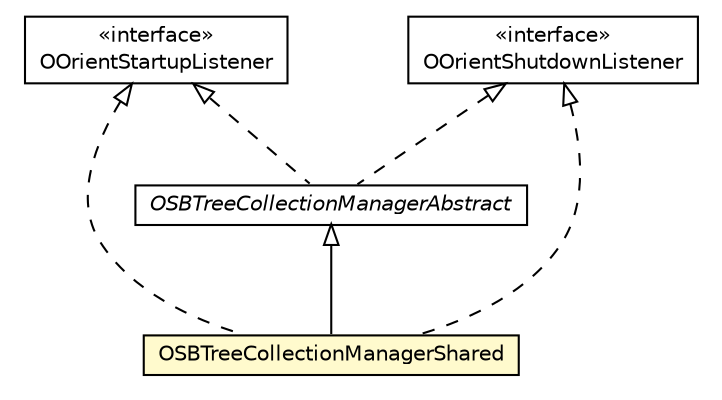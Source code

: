 #!/usr/local/bin/dot
#
# Class diagram 
# Generated by UMLGraph version R5_6-24-gf6e263 (http://www.umlgraph.org/)
#

digraph G {
	edge [fontname="Helvetica",fontsize=10,labelfontname="Helvetica",labelfontsize=10];
	node [fontname="Helvetica",fontsize=10,shape=plaintext];
	nodesep=0.25;
	ranksep=0.5;
	// com.orientechnologies.orient.core.OOrientStartupListener
	c5973148 [label=<<table title="com.orientechnologies.orient.core.OOrientStartupListener" border="0" cellborder="1" cellspacing="0" cellpadding="2" port="p" href="../../../OOrientStartupListener.html">
		<tr><td><table border="0" cellspacing="0" cellpadding="1">
<tr><td align="center" balign="center"> &#171;interface&#187; </td></tr>
<tr><td align="center" balign="center"> OOrientStartupListener </td></tr>
		</table></td></tr>
		</table>>, URL="../../../OOrientStartupListener.html", fontname="Helvetica", fontcolor="black", fontsize=10.0];
	// com.orientechnologies.orient.core.OOrientShutdownListener
	c5973157 [label=<<table title="com.orientechnologies.orient.core.OOrientShutdownListener" border="0" cellborder="1" cellspacing="0" cellpadding="2" port="p" href="../../../OOrientShutdownListener.html">
		<tr><td><table border="0" cellspacing="0" cellpadding="1">
<tr><td align="center" balign="center"> &#171;interface&#187; </td></tr>
<tr><td align="center" balign="center"> OOrientShutdownListener </td></tr>
		</table></td></tr>
		</table>>, URL="../../../OOrientShutdownListener.html", fontname="Helvetica", fontcolor="black", fontsize=10.0];
	// com.orientechnologies.orient.core.storage.ridbag.sbtree.OSBTreeCollectionManagerAbstract
	c5974427 [label=<<table title="com.orientechnologies.orient.core.storage.ridbag.sbtree.OSBTreeCollectionManagerAbstract" border="0" cellborder="1" cellspacing="0" cellpadding="2" port="p" href="./OSBTreeCollectionManagerAbstract.html">
		<tr><td><table border="0" cellspacing="0" cellpadding="1">
<tr><td align="center" balign="center"><font face="Helvetica-Oblique"> OSBTreeCollectionManagerAbstract </font></td></tr>
		</table></td></tr>
		</table>>, URL="./OSBTreeCollectionManagerAbstract.html", fontname="Helvetica", fontcolor="black", fontsize=10.0];
	// com.orientechnologies.orient.core.storage.ridbag.sbtree.OSBTreeCollectionManagerShared
	c5974430 [label=<<table title="com.orientechnologies.orient.core.storage.ridbag.sbtree.OSBTreeCollectionManagerShared" border="0" cellborder="1" cellspacing="0" cellpadding="2" port="p" bgcolor="lemonChiffon" href="./OSBTreeCollectionManagerShared.html">
		<tr><td><table border="0" cellspacing="0" cellpadding="1">
<tr><td align="center" balign="center"> OSBTreeCollectionManagerShared </td></tr>
		</table></td></tr>
		</table>>, URL="./OSBTreeCollectionManagerShared.html", fontname="Helvetica", fontcolor="black", fontsize=10.0];
	//com.orientechnologies.orient.core.storage.ridbag.sbtree.OSBTreeCollectionManagerAbstract implements com.orientechnologies.orient.core.OOrientStartupListener
	c5973148:p -> c5974427:p [dir=back,arrowtail=empty,style=dashed];
	//com.orientechnologies.orient.core.storage.ridbag.sbtree.OSBTreeCollectionManagerAbstract implements com.orientechnologies.orient.core.OOrientShutdownListener
	c5973157:p -> c5974427:p [dir=back,arrowtail=empty,style=dashed];
	//com.orientechnologies.orient.core.storage.ridbag.sbtree.OSBTreeCollectionManagerShared extends com.orientechnologies.orient.core.storage.ridbag.sbtree.OSBTreeCollectionManagerAbstract
	c5974427:p -> c5974430:p [dir=back,arrowtail=empty];
	//com.orientechnologies.orient.core.storage.ridbag.sbtree.OSBTreeCollectionManagerShared implements com.orientechnologies.orient.core.OOrientStartupListener
	c5973148:p -> c5974430:p [dir=back,arrowtail=empty,style=dashed];
	//com.orientechnologies.orient.core.storage.ridbag.sbtree.OSBTreeCollectionManagerShared implements com.orientechnologies.orient.core.OOrientShutdownListener
	c5973157:p -> c5974430:p [dir=back,arrowtail=empty,style=dashed];
}

